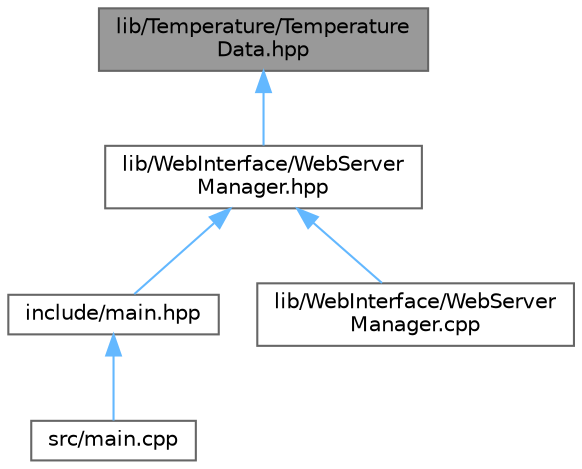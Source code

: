 digraph "lib/Temperature/TemperatureData.hpp"
{
 // LATEX_PDF_SIZE
  bgcolor="transparent";
  edge [fontname=Helvetica,fontsize=10,labelfontname=Helvetica,labelfontsize=10];
  node [fontname=Helvetica,fontsize=10,shape=box,height=0.2,width=0.4];
  Node1 [id="Node000001",label="lib/Temperature/Temperature\lData.hpp",height=0.2,width=0.4,color="gray40", fillcolor="grey60", style="filled", fontcolor="black",tooltip=" "];
  Node1 -> Node2 [id="edge9_Node000001_Node000002",dir="back",color="steelblue1",style="solid",tooltip=" "];
  Node2 [id="Node000002",label="lib/WebInterface/WebServer\lManager.hpp",height=0.2,width=0.4,color="grey40", fillcolor="white", style="filled",URL="$d4/dd5/WebServerManager_8hpp.html",tooltip="Web server manager class definition."];
  Node2 -> Node3 [id="edge10_Node000002_Node000003",dir="back",color="steelblue1",style="solid",tooltip=" "];
  Node3 [id="Node000003",label="include/main.hpp",height=0.2,width=0.4,color="grey40", fillcolor="white", style="filled",URL="$d0/d00/main_8hpp.html",tooltip=" "];
  Node3 -> Node4 [id="edge11_Node000003_Node000004",dir="back",color="steelblue1",style="solid",tooltip=" "];
  Node4 [id="Node000004",label="src/main.cpp",height=0.2,width=0.4,color="grey40", fillcolor="white", style="filled",URL="$df/d0a/main_8cpp.html",tooltip="Main file for the smart thermostat project. That implements FreeRTOS tasks for web server,..."];
  Node2 -> Node5 [id="edge12_Node000002_Node000005",dir="back",color="steelblue1",style="solid",tooltip=" "];
  Node5 [id="Node000005",label="lib/WebInterface/WebServer\lManager.cpp",height=0.2,width=0.4,color="grey40", fillcolor="white", style="filled",URL="$d6/dc0/WebServerManager_8cpp.html",tooltip="WebServerManager class implementation."];
}
